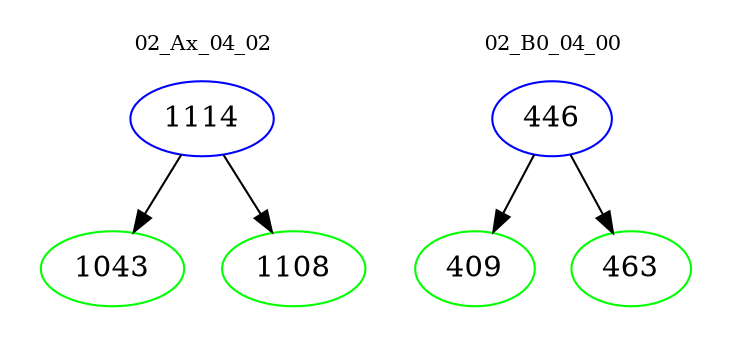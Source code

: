 digraph{
subgraph cluster_0 {
color = white
label = "02_Ax_04_02";
fontsize=10;
T0_1114 [label="1114", color="blue"]
T0_1114 -> T0_1043 [color="black"]
T0_1043 [label="1043", color="green"]
T0_1114 -> T0_1108 [color="black"]
T0_1108 [label="1108", color="green"]
}
subgraph cluster_1 {
color = white
label = "02_B0_04_00";
fontsize=10;
T1_446 [label="446", color="blue"]
T1_446 -> T1_409 [color="black"]
T1_409 [label="409", color="green"]
T1_446 -> T1_463 [color="black"]
T1_463 [label="463", color="green"]
}
}

